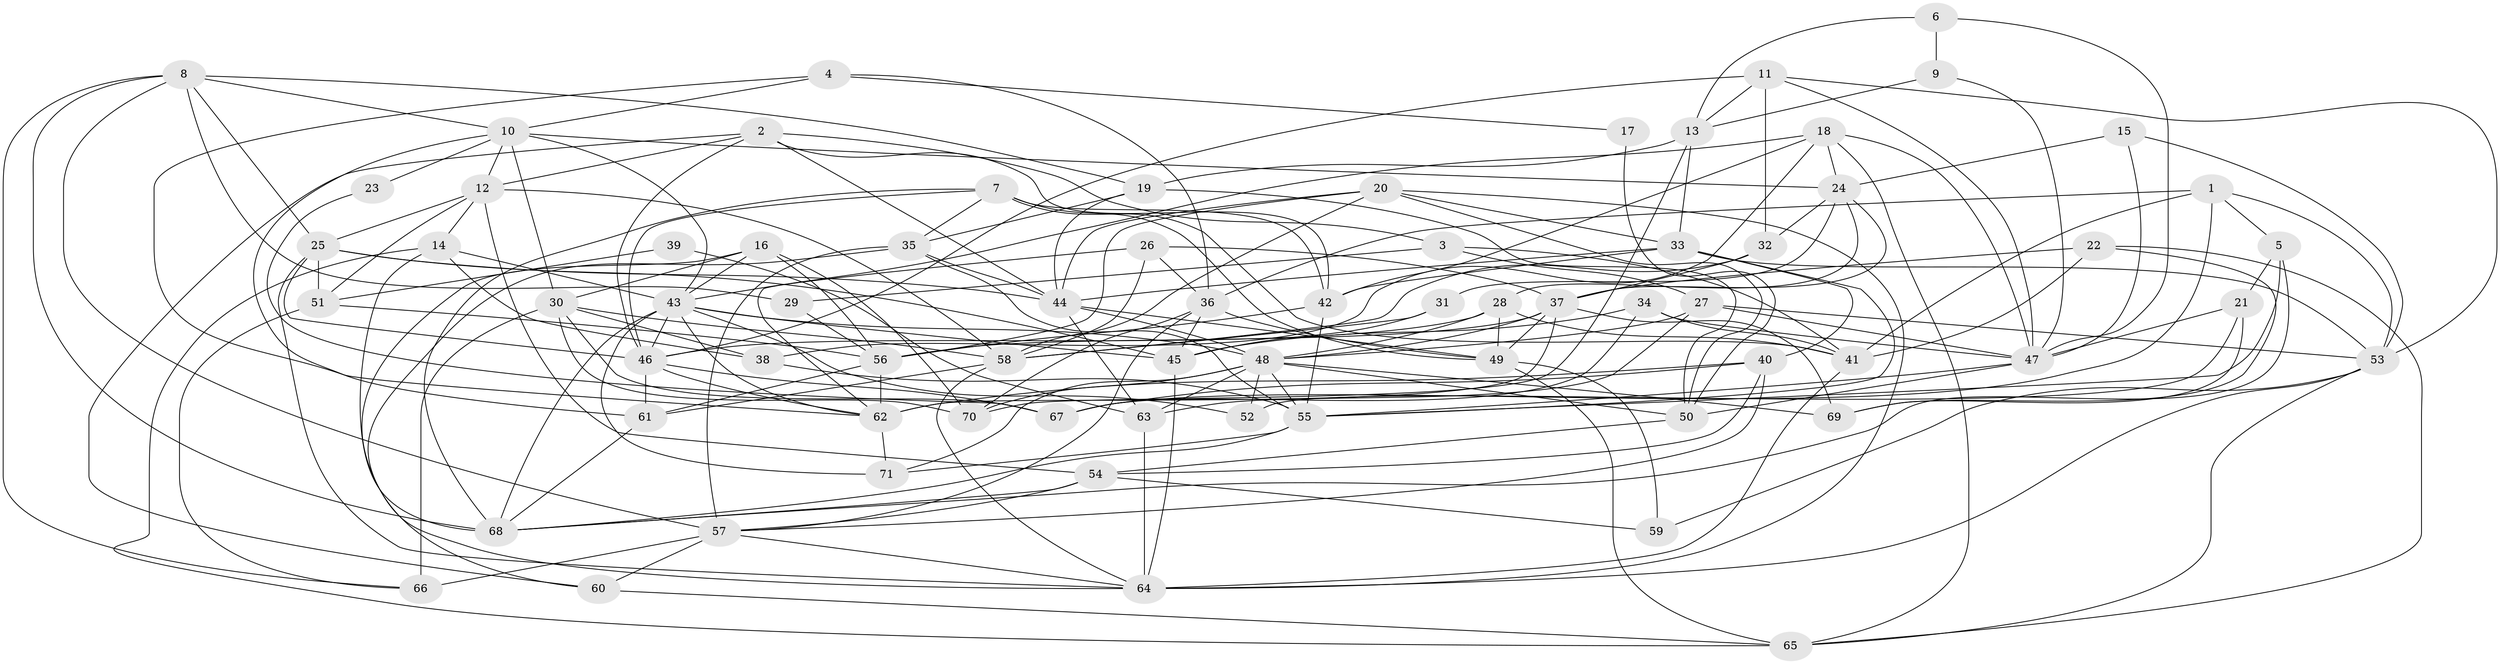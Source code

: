 // original degree distribution, {6: 0.09929078014184398, 3: 0.2907801418439716, 5: 0.19148936170212766, 2: 0.1276595744680851, 4: 0.24113475177304963, 7: 0.0425531914893617, 8: 0.0070921985815602835}
// Generated by graph-tools (version 1.1) at 2025/50/03/09/25 03:50:10]
// undirected, 71 vertices, 204 edges
graph export_dot {
graph [start="1"]
  node [color=gray90,style=filled];
  1;
  2;
  3;
  4;
  5;
  6;
  7;
  8;
  9;
  10;
  11;
  12;
  13;
  14;
  15;
  16;
  17;
  18;
  19;
  20;
  21;
  22;
  23;
  24;
  25;
  26;
  27;
  28;
  29;
  30;
  31;
  32;
  33;
  34;
  35;
  36;
  37;
  38;
  39;
  40;
  41;
  42;
  43;
  44;
  45;
  46;
  47;
  48;
  49;
  50;
  51;
  52;
  53;
  54;
  55;
  56;
  57;
  58;
  59;
  60;
  61;
  62;
  63;
  64;
  65;
  66;
  67;
  68;
  69;
  70;
  71;
  1 -- 5 [weight=1.0];
  1 -- 36 [weight=1.0];
  1 -- 41 [weight=1.0];
  1 -- 53 [weight=1.0];
  1 -- 67 [weight=1.0];
  2 -- 3 [weight=1.0];
  2 -- 12 [weight=1.0];
  2 -- 42 [weight=1.0];
  2 -- 44 [weight=1.0];
  2 -- 46 [weight=1.0];
  2 -- 60 [weight=1.0];
  3 -- 27 [weight=1.0];
  3 -- 29 [weight=1.0];
  3 -- 41 [weight=1.0];
  4 -- 10 [weight=1.0];
  4 -- 17 [weight=1.0];
  4 -- 36 [weight=1.0];
  4 -- 62 [weight=1.0];
  5 -- 21 [weight=1.0];
  5 -- 55 [weight=1.0];
  5 -- 68 [weight=1.0];
  6 -- 9 [weight=1.0];
  6 -- 13 [weight=1.0];
  6 -- 47 [weight=1.0];
  7 -- 35 [weight=1.0];
  7 -- 41 [weight=1.0];
  7 -- 42 [weight=1.0];
  7 -- 46 [weight=1.0];
  7 -- 49 [weight=1.0];
  7 -- 68 [weight=1.0];
  8 -- 10 [weight=1.0];
  8 -- 19 [weight=1.0];
  8 -- 25 [weight=1.0];
  8 -- 29 [weight=1.0];
  8 -- 57 [weight=1.0];
  8 -- 66 [weight=1.0];
  8 -- 68 [weight=1.0];
  9 -- 13 [weight=1.0];
  9 -- 47 [weight=1.0];
  10 -- 12 [weight=1.0];
  10 -- 23 [weight=1.0];
  10 -- 24 [weight=1.0];
  10 -- 30 [weight=1.0];
  10 -- 43 [weight=1.0];
  10 -- 61 [weight=1.0];
  11 -- 13 [weight=1.0];
  11 -- 32 [weight=1.0];
  11 -- 46 [weight=1.0];
  11 -- 47 [weight=1.0];
  11 -- 53 [weight=1.0];
  12 -- 14 [weight=1.0];
  12 -- 25 [weight=1.0];
  12 -- 51 [weight=1.0];
  12 -- 54 [weight=1.0];
  12 -- 58 [weight=1.0];
  13 -- 19 [weight=1.0];
  13 -- 33 [weight=1.0];
  13 -- 70 [weight=1.0];
  14 -- 38 [weight=1.0];
  14 -- 43 [weight=1.0];
  14 -- 65 [weight=1.0];
  14 -- 68 [weight=1.0];
  15 -- 24 [weight=1.0];
  15 -- 47 [weight=1.0];
  15 -- 53 [weight=1.0];
  16 -- 30 [weight=1.0];
  16 -- 43 [weight=1.0];
  16 -- 56 [weight=1.0];
  16 -- 64 [weight=1.0];
  16 -- 70 [weight=1.0];
  17 -- 50 [weight=1.0];
  18 -- 24 [weight=1.0];
  18 -- 38 [weight=1.0];
  18 -- 42 [weight=1.0];
  18 -- 43 [weight=1.0];
  18 -- 47 [weight=1.0];
  18 -- 65 [weight=1.0];
  19 -- 35 [weight=1.0];
  19 -- 44 [weight=1.0];
  19 -- 50 [weight=1.0];
  20 -- 33 [weight=1.0];
  20 -- 44 [weight=1.0];
  20 -- 50 [weight=1.0];
  20 -- 56 [weight=1.0];
  20 -- 58 [weight=1.0];
  20 -- 64 [weight=1.0];
  21 -- 47 [weight=1.0];
  21 -- 52 [weight=1.0];
  21 -- 69 [weight=1.0];
  22 -- 37 [weight=1.0];
  22 -- 41 [weight=1.0];
  22 -- 65 [weight=1.0];
  22 -- 69 [weight=1.0];
  23 -- 67 [weight=1.0];
  24 -- 28 [weight=1.0];
  24 -- 31 [weight=1.0];
  24 -- 32 [weight=1.0];
  24 -- 37 [weight=1.0];
  25 -- 44 [weight=1.0];
  25 -- 45 [weight=1.0];
  25 -- 46 [weight=1.0];
  25 -- 51 [weight=1.0];
  25 -- 64 [weight=1.0];
  26 -- 36 [weight=1.0];
  26 -- 37 [weight=1.0];
  26 -- 58 [weight=1.0];
  26 -- 62 [weight=1.0];
  27 -- 47 [weight=1.0];
  27 -- 48 [weight=1.0];
  27 -- 53 [weight=1.0];
  27 -- 63 [weight=1.0];
  28 -- 41 [weight=1.0];
  28 -- 46 [weight=1.0];
  28 -- 48 [weight=1.0];
  28 -- 49 [weight=1.0];
  29 -- 56 [weight=1.0];
  30 -- 38 [weight=1.0];
  30 -- 58 [weight=1.0];
  30 -- 66 [weight=1.0];
  30 -- 67 [weight=1.0];
  30 -- 70 [weight=1.0];
  31 -- 45 [weight=1.0];
  31 -- 58 [weight=1.0];
  32 -- 37 [weight=1.0];
  32 -- 58 [weight=1.0];
  33 -- 40 [weight=1.0];
  33 -- 42 [weight=1.0];
  33 -- 44 [weight=1.0];
  33 -- 53 [weight=1.0];
  33 -- 55 [weight=1.0];
  34 -- 41 [weight=1.0];
  34 -- 45 [weight=1.0];
  34 -- 47 [weight=1.0];
  34 -- 67 [weight=1.0];
  35 -- 44 [weight=1.0];
  35 -- 55 [weight=1.0];
  35 -- 57 [weight=2.0];
  35 -- 60 [weight=1.0];
  36 -- 45 [weight=1.0];
  36 -- 49 [weight=1.0];
  36 -- 57 [weight=1.0];
  36 -- 70 [weight=1.0];
  37 -- 48 [weight=1.0];
  37 -- 49 [weight=1.0];
  37 -- 56 [weight=1.0];
  37 -- 62 [weight=2.0];
  37 -- 69 [weight=1.0];
  38 -- 55 [weight=1.0];
  39 -- 51 [weight=1.0];
  39 -- 63 [weight=1.0];
  40 -- 54 [weight=1.0];
  40 -- 57 [weight=1.0];
  40 -- 62 [weight=1.0];
  40 -- 67 [weight=1.0];
  41 -- 64 [weight=1.0];
  42 -- 55 [weight=1.0];
  42 -- 56 [weight=1.0];
  43 -- 45 [weight=1.0];
  43 -- 46 [weight=1.0];
  43 -- 48 [weight=1.0];
  43 -- 52 [weight=1.0];
  43 -- 62 [weight=1.0];
  43 -- 68 [weight=1.0];
  43 -- 71 [weight=1.0];
  44 -- 48 [weight=1.0];
  44 -- 49 [weight=1.0];
  44 -- 63 [weight=1.0];
  45 -- 64 [weight=1.0];
  46 -- 61 [weight=1.0];
  46 -- 62 [weight=1.0];
  46 -- 67 [weight=1.0];
  47 -- 50 [weight=1.0];
  47 -- 55 [weight=1.0];
  48 -- 50 [weight=1.0];
  48 -- 52 [weight=1.0];
  48 -- 55 [weight=1.0];
  48 -- 63 [weight=1.0];
  48 -- 69 [weight=1.0];
  48 -- 70 [weight=1.0];
  48 -- 71 [weight=1.0];
  49 -- 59 [weight=1.0];
  49 -- 65 [weight=1.0];
  50 -- 54 [weight=1.0];
  51 -- 56 [weight=1.0];
  51 -- 66 [weight=1.0];
  53 -- 59 [weight=1.0];
  53 -- 64 [weight=1.0];
  53 -- 65 [weight=1.0];
  54 -- 57 [weight=1.0];
  54 -- 59 [weight=1.0];
  54 -- 68 [weight=1.0];
  55 -- 68 [weight=1.0];
  55 -- 71 [weight=1.0];
  56 -- 61 [weight=1.0];
  56 -- 62 [weight=1.0];
  57 -- 60 [weight=1.0];
  57 -- 64 [weight=1.0];
  57 -- 66 [weight=2.0];
  58 -- 61 [weight=1.0];
  58 -- 64 [weight=1.0];
  60 -- 65 [weight=1.0];
  61 -- 68 [weight=1.0];
  62 -- 71 [weight=1.0];
  63 -- 64 [weight=1.0];
}
